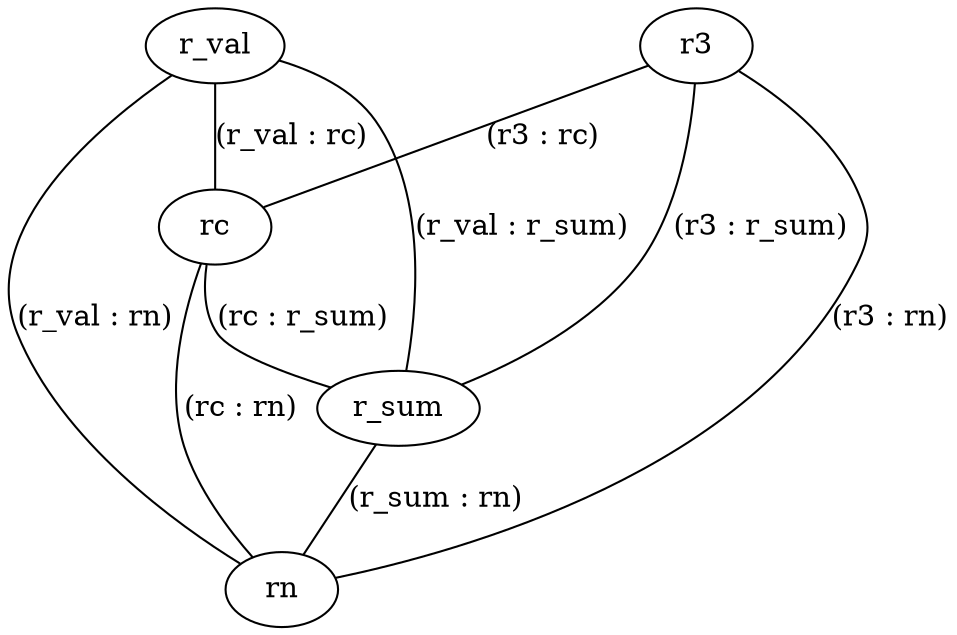 graph G {
  1 [ label="r_sum" ];
  2 [ label="rn" ];
  3 [ label="rc" ];
  4 [ label="r_val" ];
  5 [ label="r3" ];
  1 -- 2 [ label="(r_sum : rn)" ];
  3 -- 2 [ label="(rc : rn)" ];
  3 -- 1 [ label="(rc : r_sum)" ];
  5 -- 3 [ label="(r3 : rc)" ];
  5 -- 2 [ label="(r3 : rn)" ];
  5 -- 1 [ label="(r3 : r_sum)" ];
  4 -- 3 [ label="(r_val : rc)" ];
  4 -- 2 [ label="(r_val : rn)" ];
  4 -- 1 [ label="(r_val : r_sum)" ];
}
